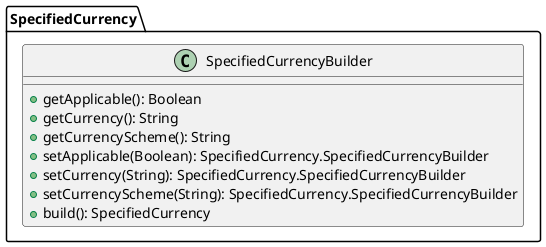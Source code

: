 @startuml

    class SpecifiedCurrency.SpecifiedCurrencyBuilder [[SpecifiedCurrency.SpecifiedCurrencyBuilder.html]] {
        +getApplicable(): Boolean
        +getCurrency(): String
        +getCurrencyScheme(): String
        +setApplicable(Boolean): SpecifiedCurrency.SpecifiedCurrencyBuilder
        +setCurrency(String): SpecifiedCurrency.SpecifiedCurrencyBuilder
        +setCurrencyScheme(String): SpecifiedCurrency.SpecifiedCurrencyBuilder
        +build(): SpecifiedCurrency
    }

@enduml
